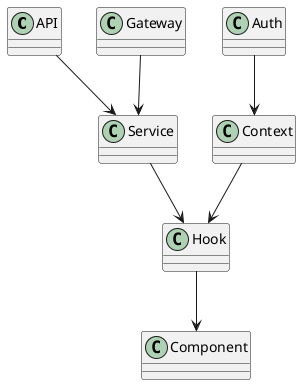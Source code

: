 @startuml

class API
class Gateway  
class Auth
class Context
class Service
class Hook
class Component

API --> Service
Gateway --> Service
Auth --> Context
Context --> Hook
Service --> Hook
Hook --> Component

@enduml

